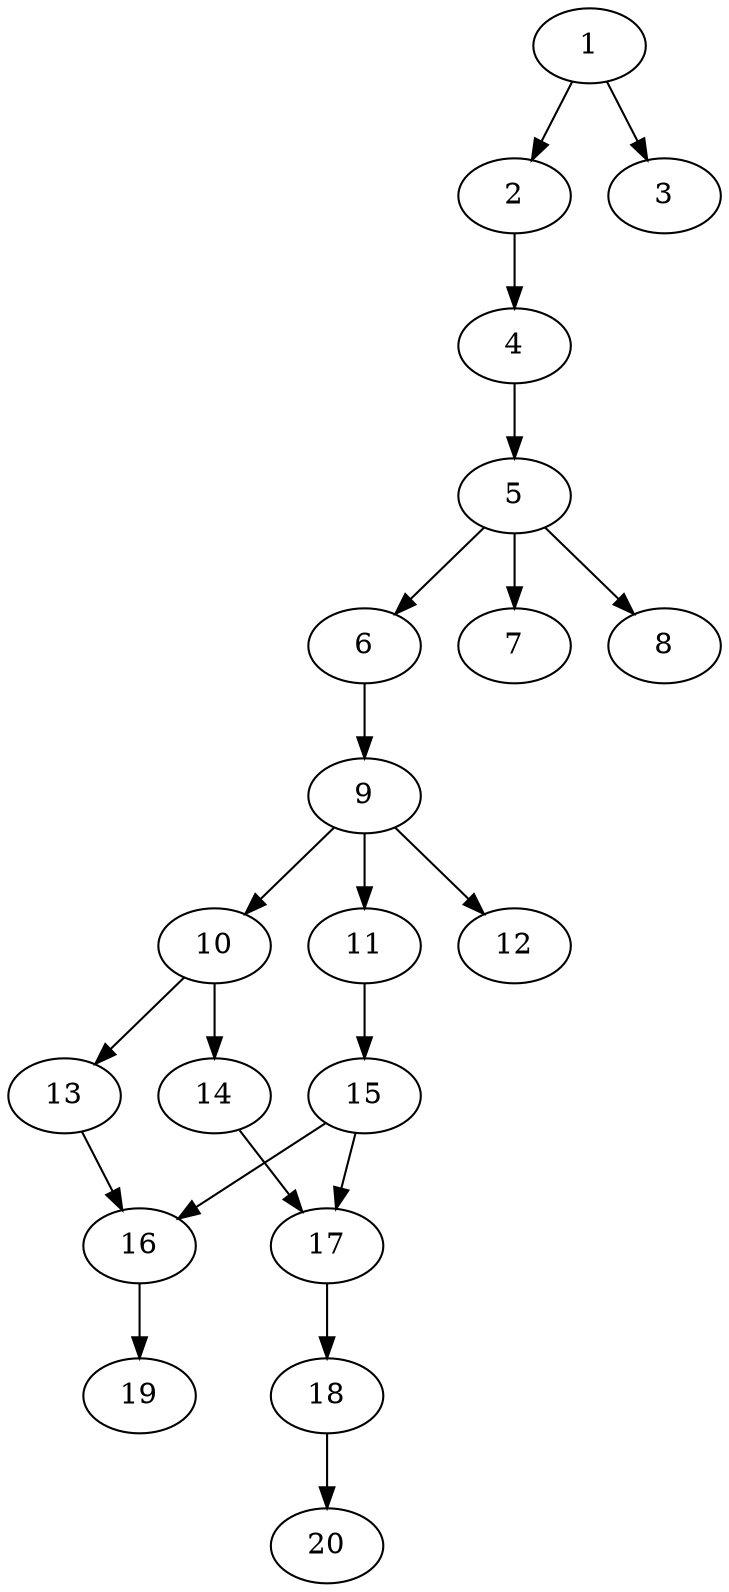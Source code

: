 // DAG automatically generated by daggen at Sat Jul 27 15:35:52 2019
// ./daggen --dot -n 20 --ccr 0.3 --fat 0.4 --regular 0.5 --density 0.6 --mindata 5242880 --maxdata 52428800 
digraph G {
  1 [size="54934187", alpha="0.01", expect_size="16480256"] 
  1 -> 2 [size ="16480256"]
  1 -> 3 [size ="16480256"]
  2 [size="132130133", alpha="0.12", expect_size="39639040"] 
  2 -> 4 [size ="39639040"]
  3 [size="125173760", alpha="0.13", expect_size="37552128"] 
  4 [size="90815147", alpha="0.04", expect_size="27244544"] 
  4 -> 5 [size ="27244544"]
  5 [size="174496427", alpha="0.18", expect_size="52348928"] 
  5 -> 6 [size ="52348928"]
  5 -> 7 [size ="52348928"]
  5 -> 8 [size ="52348928"]
  6 [size="166888107", alpha="0.19", expect_size="50066432"] 
  6 -> 9 [size ="50066432"]
  7 [size="156852907", alpha="0.19", expect_size="47055872"] 
  8 [size="49032533", alpha="0.03", expect_size="14709760"] 
  9 [size="166130347", alpha="0.14", expect_size="49839104"] 
  9 -> 10 [size ="49839104"]
  9 -> 11 [size ="49839104"]
  9 -> 12 [size ="49839104"]
  10 [size="105103360", alpha="0.01", expect_size="31531008"] 
  10 -> 13 [size ="31531008"]
  10 -> 14 [size ="31531008"]
  11 [size="28849493", alpha="0.18", expect_size="8654848"] 
  11 -> 15 [size ="8654848"]
  12 [size="35631787", alpha="0.19", expect_size="10689536"] 
  13 [size="127419733", alpha="0.01", expect_size="38225920"] 
  13 -> 16 [size ="38225920"]
  14 [size="76096853", alpha="0.05", expect_size="22829056"] 
  14 -> 17 [size ="22829056"]
  15 [size="107113813", alpha="0.10", expect_size="32134144"] 
  15 -> 16 [size ="32134144"]
  15 -> 17 [size ="32134144"]
  16 [size="90869760", alpha="0.12", expect_size="27260928"] 
  16 -> 19 [size ="27260928"]
  17 [size="81483093", alpha="0.05", expect_size="24444928"] 
  17 -> 18 [size ="24444928"]
  18 [size="76916053", alpha="0.18", expect_size="23074816"] 
  18 -> 20 [size ="23074816"]
  19 [size="96689493", alpha="0.12", expect_size="29006848"] 
  20 [size="48312320", alpha="0.11", expect_size="14493696"] 
}

